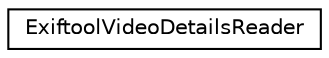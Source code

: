digraph "Graphical Class Hierarchy"
{
 // LATEX_PDF_SIZE
  edge [fontname="Helvetica",fontsize="10",labelfontname="Helvetica",labelfontsize="10"];
  node [fontname="Helvetica",fontsize="10",shape=record];
  rankdir="LR";
  Node0 [label="ExiftoolVideoDetailsReader",height=0.2,width=0.4,color="black", fillcolor="white", style="filled",URL="$class_exiftool_video_details_reader.html",tooltip=" "];
}
